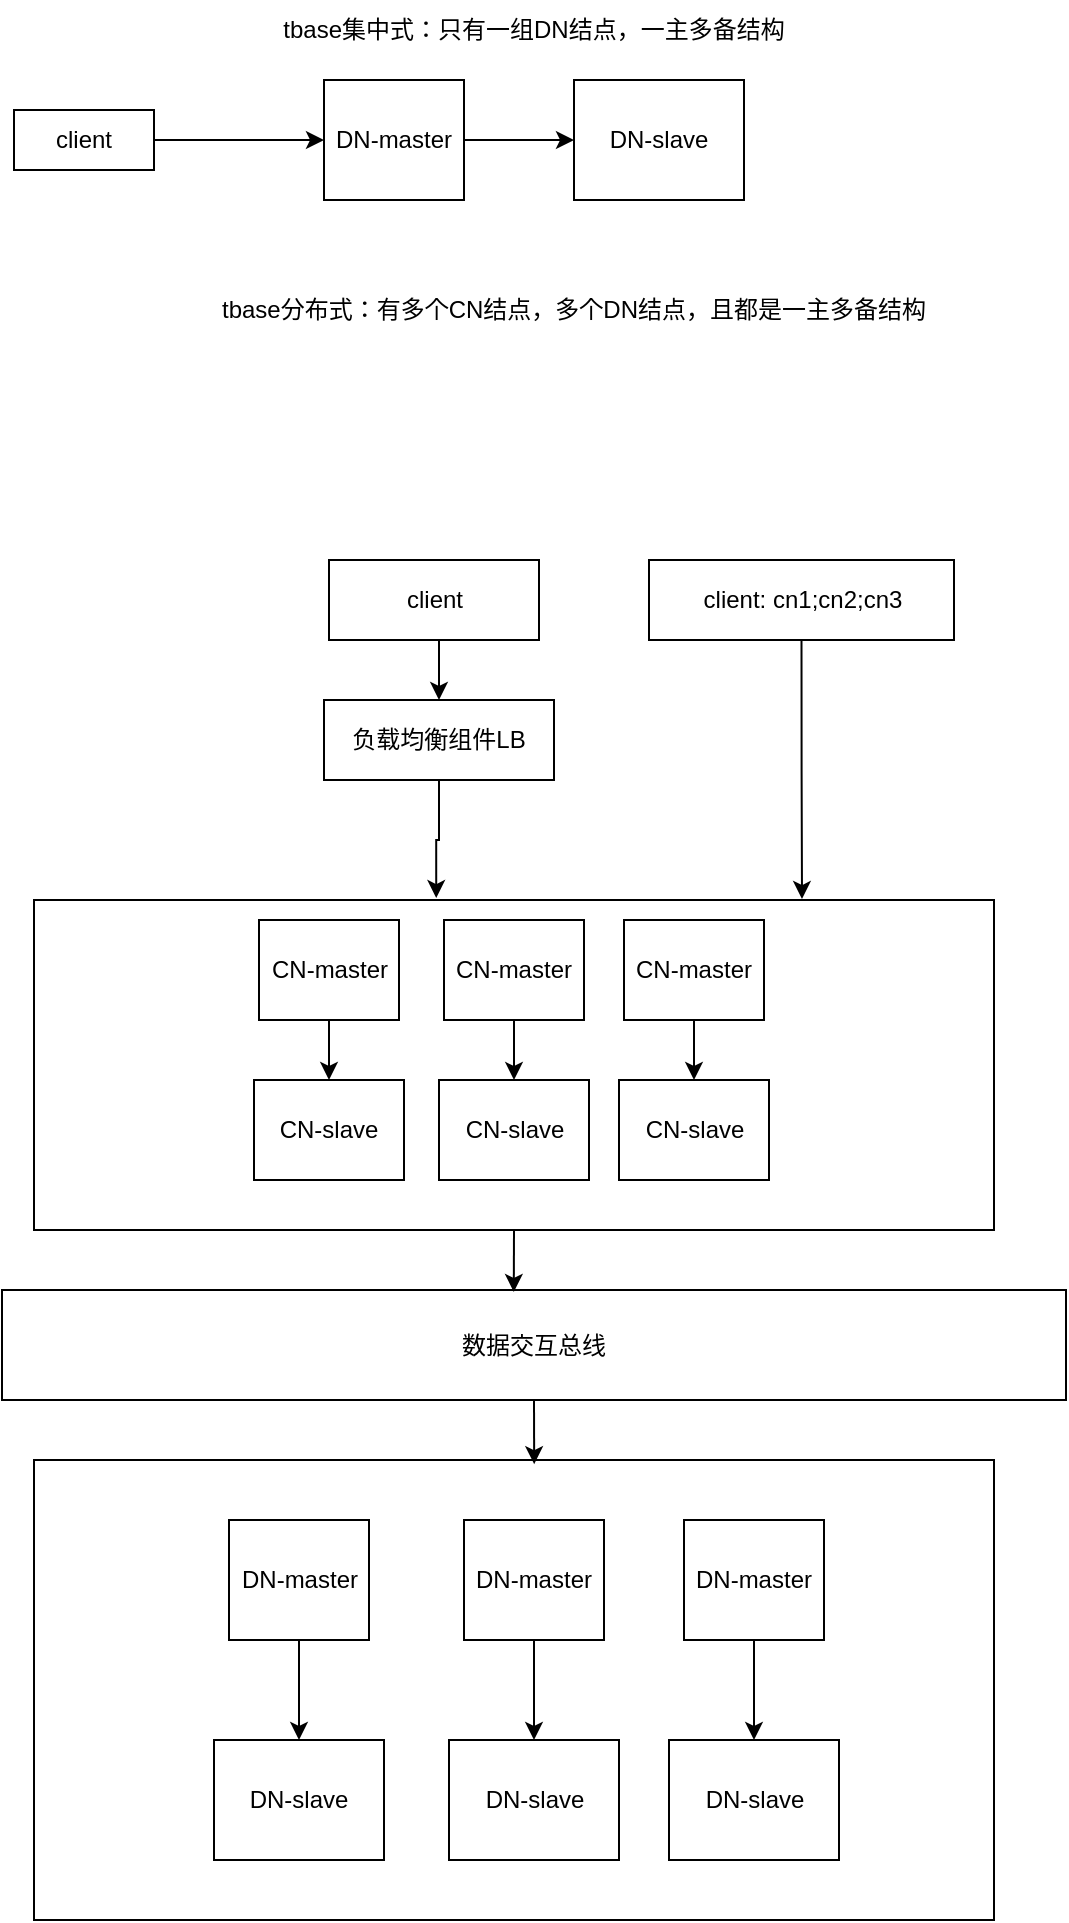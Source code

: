 <mxfile version="25.0.3">
  <diagram name="第 1 页" id="f-YMrnfogegZsQQfmsuc">
    <mxGraphModel dx="1202" dy="730" grid="1" gridSize="10" guides="1" tooltips="1" connect="1" arrows="1" fold="1" page="1" pageScale="1" pageWidth="827" pageHeight="1169" math="0" shadow="0">
      <root>
        <mxCell id="0" />
        <mxCell id="1" parent="0" />
        <mxCell id="A05KoV-zR2OXPgB8BeDq-27" value="" style="rounded=0;whiteSpace=wrap;html=1;" vertex="1" parent="1">
          <mxGeometry x="130" y="570" width="480" height="165" as="geometry" />
        </mxCell>
        <mxCell id="A05KoV-zR2OXPgB8BeDq-16" value="" style="rounded=0;whiteSpace=wrap;html=1;" vertex="1" parent="1">
          <mxGeometry x="130" y="850" width="480" height="230" as="geometry" />
        </mxCell>
        <mxCell id="A05KoV-zR2OXPgB8BeDq-1" value="tbase集中式：只有一组DN结点，一主多备结构" style="text;html=1;align=center;verticalAlign=middle;whiteSpace=wrap;rounded=0;" vertex="1" parent="1">
          <mxGeometry x="200" y="120" width="360" height="30" as="geometry" />
        </mxCell>
        <mxCell id="A05KoV-zR2OXPgB8BeDq-2" value="tbase分布式：有多个CN结点，多个DN结点，且都是一主多备结构" style="text;html=1;align=center;verticalAlign=middle;whiteSpace=wrap;rounded=0;" vertex="1" parent="1">
          <mxGeometry x="220" y="260" width="360" height="30" as="geometry" />
        </mxCell>
        <mxCell id="A05KoV-zR2OXPgB8BeDq-5" value="" style="edgeStyle=orthogonalEdgeStyle;rounded=0;orthogonalLoop=1;jettySize=auto;html=1;" edge="1" parent="1" source="A05KoV-zR2OXPgB8BeDq-3" target="A05KoV-zR2OXPgB8BeDq-4">
          <mxGeometry relative="1" as="geometry" />
        </mxCell>
        <mxCell id="A05KoV-zR2OXPgB8BeDq-3" value="DN-master" style="rounded=0;whiteSpace=wrap;html=1;" vertex="1" parent="1">
          <mxGeometry x="275" y="160" width="70" height="60" as="geometry" />
        </mxCell>
        <mxCell id="A05KoV-zR2OXPgB8BeDq-4" value="DN-slave" style="whiteSpace=wrap;html=1;rounded=0;" vertex="1" parent="1">
          <mxGeometry x="400" y="160" width="85" height="60" as="geometry" />
        </mxCell>
        <mxCell id="A05KoV-zR2OXPgB8BeDq-9" value="" style="edgeStyle=orthogonalEdgeStyle;rounded=0;orthogonalLoop=1;jettySize=auto;html=1;" edge="1" parent="1" source="A05KoV-zR2OXPgB8BeDq-7" target="A05KoV-zR2OXPgB8BeDq-8">
          <mxGeometry relative="1" as="geometry" />
        </mxCell>
        <mxCell id="A05KoV-zR2OXPgB8BeDq-7" value="DN-master" style="rounded=0;whiteSpace=wrap;html=1;" vertex="1" parent="1">
          <mxGeometry x="227.5" y="880" width="70" height="60" as="geometry" />
        </mxCell>
        <mxCell id="A05KoV-zR2OXPgB8BeDq-8" value="DN-slave" style="whiteSpace=wrap;html=1;rounded=0;" vertex="1" parent="1">
          <mxGeometry x="220" y="990" width="85" height="60" as="geometry" />
        </mxCell>
        <mxCell id="A05KoV-zR2OXPgB8BeDq-10" value="" style="edgeStyle=orthogonalEdgeStyle;rounded=0;orthogonalLoop=1;jettySize=auto;html=1;" edge="1" parent="1" source="A05KoV-zR2OXPgB8BeDq-11" target="A05KoV-zR2OXPgB8BeDq-12">
          <mxGeometry relative="1" as="geometry" />
        </mxCell>
        <mxCell id="A05KoV-zR2OXPgB8BeDq-11" value="DN-master" style="rounded=0;whiteSpace=wrap;html=1;" vertex="1" parent="1">
          <mxGeometry x="345" y="880" width="70" height="60" as="geometry" />
        </mxCell>
        <mxCell id="A05KoV-zR2OXPgB8BeDq-12" value="DN-slave" style="whiteSpace=wrap;html=1;rounded=0;" vertex="1" parent="1">
          <mxGeometry x="337.5" y="990" width="85" height="60" as="geometry" />
        </mxCell>
        <mxCell id="A05KoV-zR2OXPgB8BeDq-13" value="" style="edgeStyle=orthogonalEdgeStyle;rounded=0;orthogonalLoop=1;jettySize=auto;html=1;" edge="1" parent="1" source="A05KoV-zR2OXPgB8BeDq-14" target="A05KoV-zR2OXPgB8BeDq-15">
          <mxGeometry relative="1" as="geometry" />
        </mxCell>
        <mxCell id="A05KoV-zR2OXPgB8BeDq-14" value="DN-master" style="rounded=0;whiteSpace=wrap;html=1;" vertex="1" parent="1">
          <mxGeometry x="455" y="880" width="70" height="60" as="geometry" />
        </mxCell>
        <mxCell id="A05KoV-zR2OXPgB8BeDq-15" value="DN-slave" style="whiteSpace=wrap;html=1;rounded=0;" vertex="1" parent="1">
          <mxGeometry x="447.5" y="990" width="85" height="60" as="geometry" />
        </mxCell>
        <mxCell id="A05KoV-zR2OXPgB8BeDq-17" value="数据交互总线" style="rounded=0;whiteSpace=wrap;html=1;" vertex="1" parent="1">
          <mxGeometry x="114" y="765" width="532" height="55" as="geometry" />
        </mxCell>
        <mxCell id="A05KoV-zR2OXPgB8BeDq-20" value="" style="edgeStyle=orthogonalEdgeStyle;rounded=0;orthogonalLoop=1;jettySize=auto;html=1;" edge="1" parent="1" source="A05KoV-zR2OXPgB8BeDq-18" target="A05KoV-zR2OXPgB8BeDq-19">
          <mxGeometry relative="1" as="geometry" />
        </mxCell>
        <mxCell id="A05KoV-zR2OXPgB8BeDq-18" value="CN-master" style="rounded=0;whiteSpace=wrap;html=1;" vertex="1" parent="1">
          <mxGeometry x="242.5" y="580" width="70" height="50" as="geometry" />
        </mxCell>
        <mxCell id="A05KoV-zR2OXPgB8BeDq-19" value="CN-slave" style="whiteSpace=wrap;html=1;rounded=0;" vertex="1" parent="1">
          <mxGeometry x="240" y="660" width="75" height="50" as="geometry" />
        </mxCell>
        <mxCell id="A05KoV-zR2OXPgB8BeDq-21" value="" style="edgeStyle=orthogonalEdgeStyle;rounded=0;orthogonalLoop=1;jettySize=auto;html=1;" edge="1" parent="1" source="A05KoV-zR2OXPgB8BeDq-22" target="A05KoV-zR2OXPgB8BeDq-23">
          <mxGeometry relative="1" as="geometry" />
        </mxCell>
        <mxCell id="A05KoV-zR2OXPgB8BeDq-22" value="CN-master" style="rounded=0;whiteSpace=wrap;html=1;" vertex="1" parent="1">
          <mxGeometry x="335" y="580" width="70" height="50" as="geometry" />
        </mxCell>
        <mxCell id="A05KoV-zR2OXPgB8BeDq-23" value="CN-slave" style="whiteSpace=wrap;html=1;rounded=0;" vertex="1" parent="1">
          <mxGeometry x="332.5" y="660" width="75" height="50" as="geometry" />
        </mxCell>
        <mxCell id="A05KoV-zR2OXPgB8BeDq-24" value="" style="edgeStyle=orthogonalEdgeStyle;rounded=0;orthogonalLoop=1;jettySize=auto;html=1;" edge="1" parent="1" source="A05KoV-zR2OXPgB8BeDq-25" target="A05KoV-zR2OXPgB8BeDq-26">
          <mxGeometry relative="1" as="geometry" />
        </mxCell>
        <mxCell id="A05KoV-zR2OXPgB8BeDq-25" value="CN-master" style="rounded=0;whiteSpace=wrap;html=1;" vertex="1" parent="1">
          <mxGeometry x="425" y="580" width="70" height="50" as="geometry" />
        </mxCell>
        <mxCell id="A05KoV-zR2OXPgB8BeDq-26" value="CN-slave" style="whiteSpace=wrap;html=1;rounded=0;" vertex="1" parent="1">
          <mxGeometry x="422.5" y="660" width="75" height="50" as="geometry" />
        </mxCell>
        <mxCell id="A05KoV-zR2OXPgB8BeDq-28" style="edgeStyle=orthogonalEdgeStyle;rounded=0;orthogonalLoop=1;jettySize=auto;html=1;exitX=0.5;exitY=1;exitDx=0;exitDy=0;entryX=0.481;entryY=0.018;entryDx=0;entryDy=0;entryPerimeter=0;" edge="1" parent="1" source="A05KoV-zR2OXPgB8BeDq-27" target="A05KoV-zR2OXPgB8BeDq-17">
          <mxGeometry relative="1" as="geometry" />
        </mxCell>
        <mxCell id="A05KoV-zR2OXPgB8BeDq-29" style="edgeStyle=orthogonalEdgeStyle;rounded=0;orthogonalLoop=1;jettySize=auto;html=1;exitX=0.5;exitY=1;exitDx=0;exitDy=0;entryX=0.521;entryY=0.009;entryDx=0;entryDy=0;entryPerimeter=0;" edge="1" parent="1" source="A05KoV-zR2OXPgB8BeDq-17" target="A05KoV-zR2OXPgB8BeDq-16">
          <mxGeometry relative="1" as="geometry" />
        </mxCell>
        <mxCell id="A05KoV-zR2OXPgB8BeDq-30" value="负载均衡组件LB" style="rounded=0;whiteSpace=wrap;html=1;" vertex="1" parent="1">
          <mxGeometry x="275" y="470" width="115" height="40" as="geometry" />
        </mxCell>
        <mxCell id="A05KoV-zR2OXPgB8BeDq-31" style="edgeStyle=orthogonalEdgeStyle;rounded=0;orthogonalLoop=1;jettySize=auto;html=1;exitX=0.5;exitY=1;exitDx=0;exitDy=0;entryX=0.419;entryY=-0.006;entryDx=0;entryDy=0;entryPerimeter=0;" edge="1" parent="1" source="A05KoV-zR2OXPgB8BeDq-30" target="A05KoV-zR2OXPgB8BeDq-27">
          <mxGeometry relative="1" as="geometry">
            <mxPoint x="330" y="550" as="targetPoint" />
          </mxGeometry>
        </mxCell>
        <mxCell id="A05KoV-zR2OXPgB8BeDq-33" style="edgeStyle=orthogonalEdgeStyle;rounded=0;orthogonalLoop=1;jettySize=auto;html=1;exitX=0.5;exitY=1;exitDx=0;exitDy=0;entryX=0.5;entryY=0;entryDx=0;entryDy=0;" edge="1" parent="1" source="A05KoV-zR2OXPgB8BeDq-32" target="A05KoV-zR2OXPgB8BeDq-30">
          <mxGeometry relative="1" as="geometry" />
        </mxCell>
        <mxCell id="A05KoV-zR2OXPgB8BeDq-32" value="client" style="rounded=0;whiteSpace=wrap;html=1;" vertex="1" parent="1">
          <mxGeometry x="277.5" y="400" width="105" height="40" as="geometry" />
        </mxCell>
        <mxCell id="A05KoV-zR2OXPgB8BeDq-34" value="client: cn1;cn2;cn3" style="rounded=0;whiteSpace=wrap;html=1;" vertex="1" parent="1">
          <mxGeometry x="437.5" y="400" width="152.5" height="40" as="geometry" />
        </mxCell>
        <mxCell id="A05KoV-zR2OXPgB8BeDq-35" style="edgeStyle=orthogonalEdgeStyle;rounded=0;orthogonalLoop=1;jettySize=auto;html=1;exitX=0.5;exitY=1;exitDx=0;exitDy=0;entryX=0.8;entryY=-0.003;entryDx=0;entryDy=0;entryPerimeter=0;" edge="1" parent="1" source="A05KoV-zR2OXPgB8BeDq-34" target="A05KoV-zR2OXPgB8BeDq-27">
          <mxGeometry relative="1" as="geometry" />
        </mxCell>
        <mxCell id="A05KoV-zR2OXPgB8BeDq-37" value="" style="edgeStyle=orthogonalEdgeStyle;rounded=0;orthogonalLoop=1;jettySize=auto;html=1;" edge="1" parent="1" source="A05KoV-zR2OXPgB8BeDq-36" target="A05KoV-zR2OXPgB8BeDq-3">
          <mxGeometry relative="1" as="geometry" />
        </mxCell>
        <mxCell id="A05KoV-zR2OXPgB8BeDq-36" value="client" style="rounded=0;whiteSpace=wrap;html=1;" vertex="1" parent="1">
          <mxGeometry x="120" y="175" width="70" height="30" as="geometry" />
        </mxCell>
      </root>
    </mxGraphModel>
  </diagram>
</mxfile>
